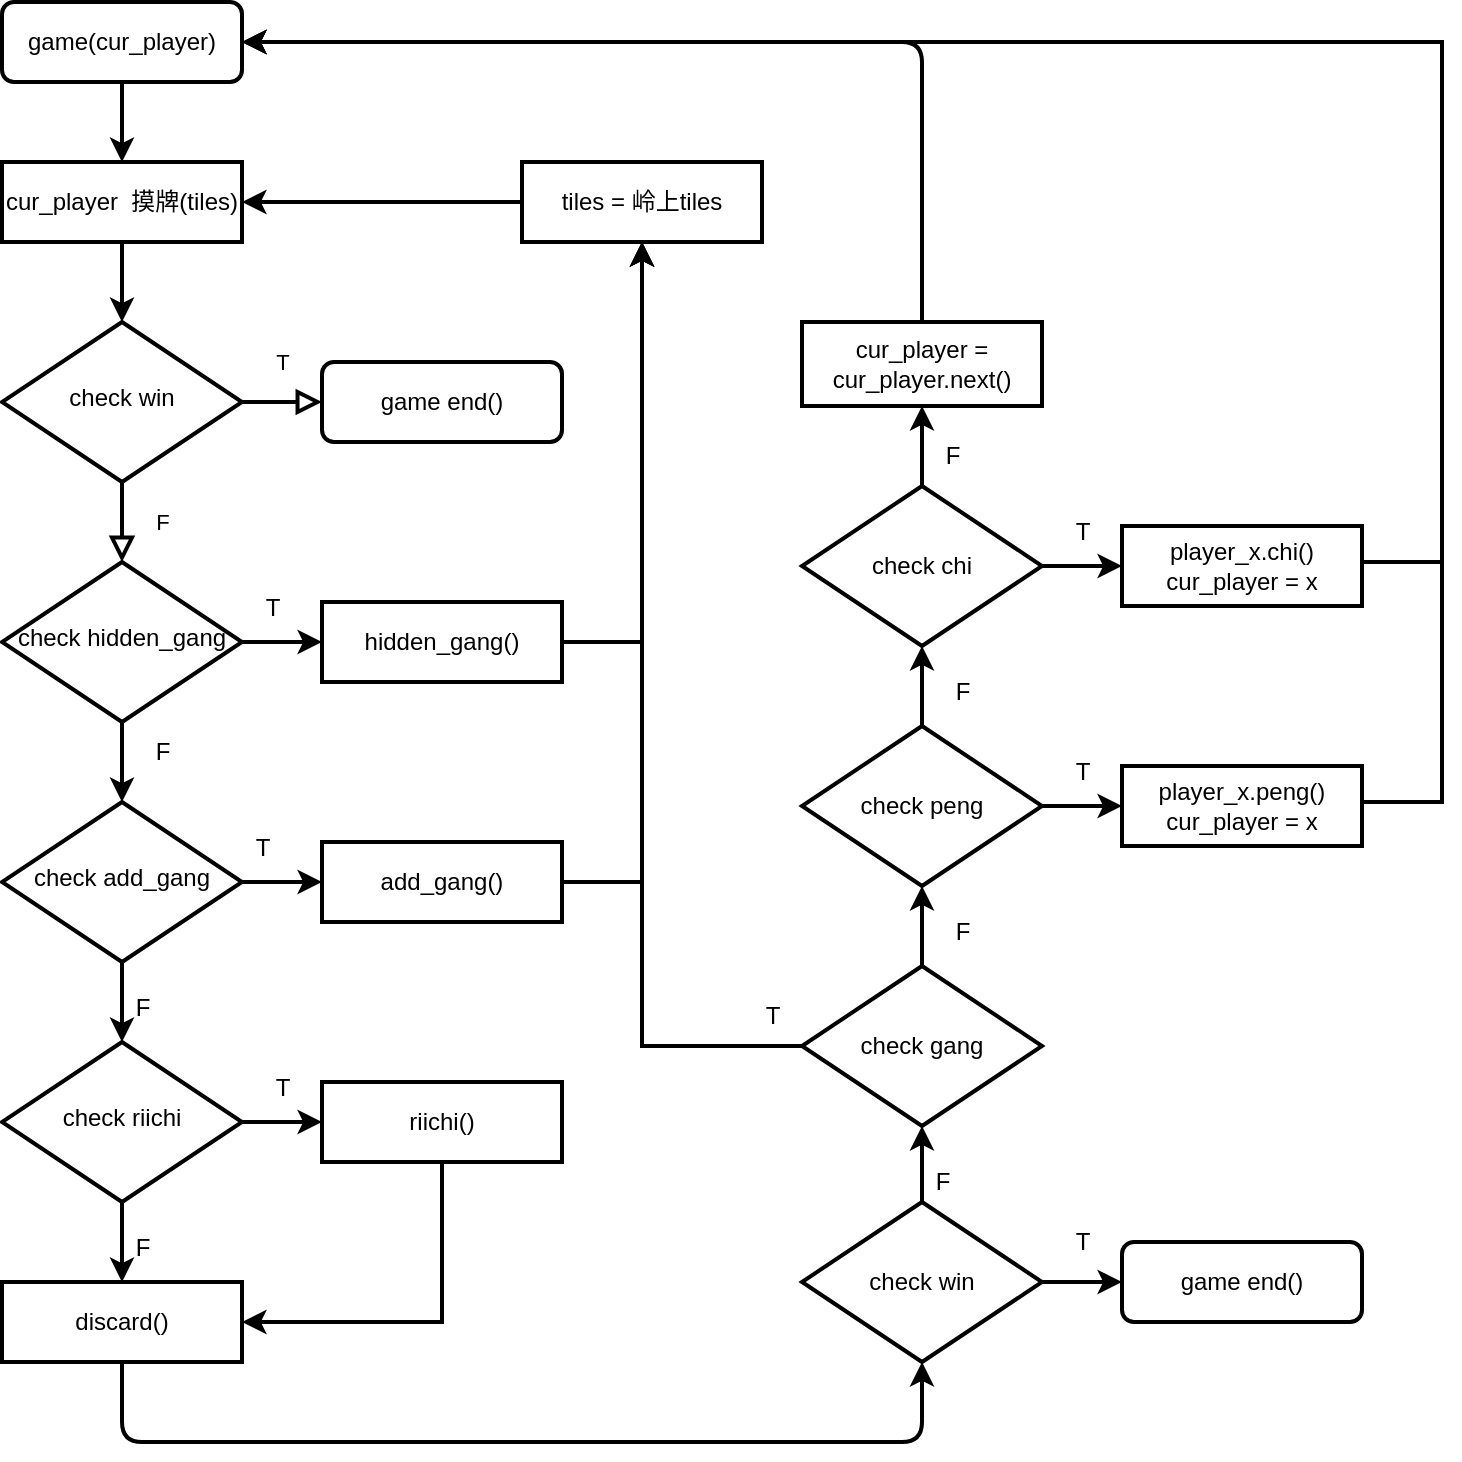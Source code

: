 <mxfile version="24.0.4" type="device">
  <diagram id="C5RBs43oDa-KdzZeNtuy" name="Page-1">
    <mxGraphModel dx="1122" dy="793" grid="1" gridSize="10" guides="1" tooltips="1" connect="1" arrows="1" fold="1" page="1" pageScale="1" pageWidth="827" pageHeight="1169" math="0" shadow="0">
      <root>
        <mxCell id="WIyWlLk6GJQsqaUBKTNV-0" />
        <mxCell id="WIyWlLk6GJQsqaUBKTNV-1" parent="WIyWlLk6GJQsqaUBKTNV-0" />
        <mxCell id="XQkO3kHhgzbG23Czoy1l-2" style="edgeStyle=orthogonalEdgeStyle;rounded=0;orthogonalLoop=1;jettySize=auto;html=1;entryX=0.5;entryY=0;entryDx=0;entryDy=0;strokeWidth=2;" parent="WIyWlLk6GJQsqaUBKTNV-1" source="WIyWlLk6GJQsqaUBKTNV-3" target="XQkO3kHhgzbG23Czoy1l-0" edge="1">
          <mxGeometry relative="1" as="geometry" />
        </mxCell>
        <mxCell id="WIyWlLk6GJQsqaUBKTNV-3" value="game(cur_player)" style="rounded=1;whiteSpace=wrap;html=1;fontSize=12;glass=0;strokeWidth=2;shadow=0;" parent="WIyWlLk6GJQsqaUBKTNV-1" vertex="1">
          <mxGeometry x="40" y="40" width="120" height="40" as="geometry" />
        </mxCell>
        <mxCell id="WIyWlLk6GJQsqaUBKTNV-4" value="F" style="rounded=0;html=1;jettySize=auto;orthogonalLoop=1;fontSize=11;endArrow=block;endFill=0;endSize=8;strokeWidth=2;shadow=0;labelBackgroundColor=none;edgeStyle=orthogonalEdgeStyle;" parent="WIyWlLk6GJQsqaUBKTNV-1" source="WIyWlLk6GJQsqaUBKTNV-6" target="WIyWlLk6GJQsqaUBKTNV-10" edge="1">
          <mxGeometry y="20" relative="1" as="geometry">
            <mxPoint as="offset" />
          </mxGeometry>
        </mxCell>
        <mxCell id="WIyWlLk6GJQsqaUBKTNV-5" value="T" style="edgeStyle=orthogonalEdgeStyle;rounded=0;html=1;jettySize=auto;orthogonalLoop=1;fontSize=11;endArrow=block;endFill=0;endSize=8;strokeWidth=2;shadow=0;labelBackgroundColor=none;" parent="WIyWlLk6GJQsqaUBKTNV-1" source="WIyWlLk6GJQsqaUBKTNV-6" target="WIyWlLk6GJQsqaUBKTNV-7" edge="1">
          <mxGeometry y="20" relative="1" as="geometry">
            <mxPoint as="offset" />
          </mxGeometry>
        </mxCell>
        <mxCell id="WIyWlLk6GJQsqaUBKTNV-6" value="check win" style="rhombus;whiteSpace=wrap;html=1;shadow=0;fontFamily=Helvetica;fontSize=12;align=center;strokeWidth=2;spacing=6;spacingTop=-4;" parent="WIyWlLk6GJQsqaUBKTNV-1" vertex="1">
          <mxGeometry x="40" y="200" width="120" height="80" as="geometry" />
        </mxCell>
        <mxCell id="WIyWlLk6GJQsqaUBKTNV-7" value="game end()" style="rounded=1;whiteSpace=wrap;html=1;fontSize=12;glass=0;strokeWidth=2;shadow=0;" parent="WIyWlLk6GJQsqaUBKTNV-1" vertex="1">
          <mxGeometry x="200" y="220" width="120" height="40" as="geometry" />
        </mxCell>
        <mxCell id="XQkO3kHhgzbG23Czoy1l-5" style="edgeStyle=orthogonalEdgeStyle;rounded=0;orthogonalLoop=1;jettySize=auto;html=1;entryX=0;entryY=0.5;entryDx=0;entryDy=0;strokeWidth=2;" parent="WIyWlLk6GJQsqaUBKTNV-1" source="WIyWlLk6GJQsqaUBKTNV-10" target="XQkO3kHhgzbG23Czoy1l-4" edge="1">
          <mxGeometry relative="1" as="geometry" />
        </mxCell>
        <mxCell id="XQkO3kHhgzbG23Czoy1l-11" style="edgeStyle=orthogonalEdgeStyle;rounded=0;orthogonalLoop=1;jettySize=auto;html=1;entryX=0.5;entryY=0;entryDx=0;entryDy=0;strokeWidth=2;" parent="WIyWlLk6GJQsqaUBKTNV-1" source="WIyWlLk6GJQsqaUBKTNV-10" target="XQkO3kHhgzbG23Czoy1l-10" edge="1">
          <mxGeometry relative="1" as="geometry" />
        </mxCell>
        <mxCell id="WIyWlLk6GJQsqaUBKTNV-10" value="check hidden_gang" style="rhombus;whiteSpace=wrap;html=1;shadow=0;fontFamily=Helvetica;fontSize=12;align=center;strokeWidth=2;spacing=6;spacingTop=-4;" parent="WIyWlLk6GJQsqaUBKTNV-1" vertex="1">
          <mxGeometry x="40" y="320" width="120" height="80" as="geometry" />
        </mxCell>
        <mxCell id="XQkO3kHhgzbG23Czoy1l-3" style="edgeStyle=orthogonalEdgeStyle;rounded=0;orthogonalLoop=1;jettySize=auto;html=1;entryX=0.5;entryY=0;entryDx=0;entryDy=0;strokeWidth=2;" parent="WIyWlLk6GJQsqaUBKTNV-1" source="XQkO3kHhgzbG23Czoy1l-0" target="WIyWlLk6GJQsqaUBKTNV-6" edge="1">
          <mxGeometry relative="1" as="geometry" />
        </mxCell>
        <mxCell id="XQkO3kHhgzbG23Czoy1l-0" value="cur_player&amp;nbsp; 摸牌(tiles)" style="rounded=0;whiteSpace=wrap;html=1;strokeWidth=2;" parent="WIyWlLk6GJQsqaUBKTNV-1" vertex="1">
          <mxGeometry x="40" y="120" width="120" height="40" as="geometry" />
        </mxCell>
        <mxCell id="XQkO3kHhgzbG23Czoy1l-50" style="edgeStyle=orthogonalEdgeStyle;rounded=0;orthogonalLoop=1;jettySize=auto;html=1;entryX=0.5;entryY=1;entryDx=0;entryDy=0;strokeWidth=2;" parent="WIyWlLk6GJQsqaUBKTNV-1" source="XQkO3kHhgzbG23Czoy1l-4" target="XQkO3kHhgzbG23Czoy1l-48" edge="1">
          <mxGeometry relative="1" as="geometry">
            <Array as="points">
              <mxPoint x="360" y="360" />
            </Array>
          </mxGeometry>
        </mxCell>
        <mxCell id="XQkO3kHhgzbG23Czoy1l-4" value="hidden_gang()" style="rounded=0;whiteSpace=wrap;html=1;strokeWidth=2;" parent="WIyWlLk6GJQsqaUBKTNV-1" vertex="1">
          <mxGeometry x="200" y="340" width="120" height="40" as="geometry" />
        </mxCell>
        <mxCell id="XQkO3kHhgzbG23Czoy1l-8" value="T" style="text;html=1;align=center;verticalAlign=middle;resizable=0;points=[];autosize=1;strokeColor=none;fillColor=none;strokeWidth=2;" parent="WIyWlLk6GJQsqaUBKTNV-1" vertex="1">
          <mxGeometry x="160" y="328" width="30" height="30" as="geometry" />
        </mxCell>
        <mxCell id="XQkO3kHhgzbG23Czoy1l-14" style="edgeStyle=orthogonalEdgeStyle;rounded=0;orthogonalLoop=1;jettySize=auto;html=1;exitX=1;exitY=0.5;exitDx=0;exitDy=0;entryX=0;entryY=0.5;entryDx=0;entryDy=0;strokeWidth=2;" parent="WIyWlLk6GJQsqaUBKTNV-1" source="XQkO3kHhgzbG23Czoy1l-10" target="XQkO3kHhgzbG23Czoy1l-13" edge="1">
          <mxGeometry relative="1" as="geometry" />
        </mxCell>
        <mxCell id="XQkO3kHhgzbG23Czoy1l-18" style="edgeStyle=orthogonalEdgeStyle;rounded=0;orthogonalLoop=1;jettySize=auto;html=1;entryX=0.5;entryY=0;entryDx=0;entryDy=0;strokeWidth=2;" parent="WIyWlLk6GJQsqaUBKTNV-1" source="XQkO3kHhgzbG23Czoy1l-10" target="XQkO3kHhgzbG23Czoy1l-17" edge="1">
          <mxGeometry relative="1" as="geometry" />
        </mxCell>
        <mxCell id="XQkO3kHhgzbG23Czoy1l-10" value="check add_gang" style="rhombus;whiteSpace=wrap;html=1;shadow=0;fontFamily=Helvetica;fontSize=12;align=center;strokeWidth=2;spacing=6;spacingTop=-4;" parent="WIyWlLk6GJQsqaUBKTNV-1" vertex="1">
          <mxGeometry x="40" y="440" width="120" height="80" as="geometry" />
        </mxCell>
        <mxCell id="XQkO3kHhgzbG23Czoy1l-12" value="F" style="text;html=1;align=center;verticalAlign=middle;resizable=0;points=[];autosize=1;strokeColor=none;fillColor=none;strokeWidth=2;" parent="WIyWlLk6GJQsqaUBKTNV-1" vertex="1">
          <mxGeometry x="105" y="400" width="30" height="30" as="geometry" />
        </mxCell>
        <mxCell id="XQkO3kHhgzbG23Czoy1l-51" style="edgeStyle=orthogonalEdgeStyle;rounded=0;orthogonalLoop=1;jettySize=auto;html=1;entryX=0.5;entryY=1;entryDx=0;entryDy=0;strokeWidth=2;" parent="WIyWlLk6GJQsqaUBKTNV-1" source="XQkO3kHhgzbG23Czoy1l-13" target="XQkO3kHhgzbG23Czoy1l-48" edge="1">
          <mxGeometry relative="1" as="geometry">
            <Array as="points">
              <mxPoint x="360" y="480" />
            </Array>
          </mxGeometry>
        </mxCell>
        <mxCell id="XQkO3kHhgzbG23Czoy1l-13" value="add_gang()" style="rounded=0;whiteSpace=wrap;html=1;strokeWidth=2;" parent="WIyWlLk6GJQsqaUBKTNV-1" vertex="1">
          <mxGeometry x="200" y="460" width="120" height="40" as="geometry" />
        </mxCell>
        <mxCell id="XQkO3kHhgzbG23Czoy1l-15" value="T" style="text;html=1;align=center;verticalAlign=middle;resizable=0;points=[];autosize=1;strokeColor=none;fillColor=none;strokeWidth=2;" parent="WIyWlLk6GJQsqaUBKTNV-1" vertex="1">
          <mxGeometry x="155" y="448" width="30" height="30" as="geometry" />
        </mxCell>
        <mxCell id="XQkO3kHhgzbG23Czoy1l-21" style="edgeStyle=orthogonalEdgeStyle;rounded=0;orthogonalLoop=1;jettySize=auto;html=1;exitX=1;exitY=0.5;exitDx=0;exitDy=0;entryX=0;entryY=0.5;entryDx=0;entryDy=0;strokeWidth=2;" parent="WIyWlLk6GJQsqaUBKTNV-1" source="XQkO3kHhgzbG23Czoy1l-17" target="XQkO3kHhgzbG23Czoy1l-20" edge="1">
          <mxGeometry relative="1" as="geometry" />
        </mxCell>
        <mxCell id="XQkO3kHhgzbG23Czoy1l-24" style="edgeStyle=orthogonalEdgeStyle;rounded=0;orthogonalLoop=1;jettySize=auto;html=1;entryX=0.5;entryY=0;entryDx=0;entryDy=0;strokeWidth=2;" parent="WIyWlLk6GJQsqaUBKTNV-1" source="XQkO3kHhgzbG23Czoy1l-17" target="XQkO3kHhgzbG23Czoy1l-23" edge="1">
          <mxGeometry relative="1" as="geometry" />
        </mxCell>
        <mxCell id="XQkO3kHhgzbG23Czoy1l-17" value="check riichi" style="rhombus;whiteSpace=wrap;html=1;shadow=0;fontFamily=Helvetica;fontSize=12;align=center;strokeWidth=2;spacing=6;spacingTop=-4;" parent="WIyWlLk6GJQsqaUBKTNV-1" vertex="1">
          <mxGeometry x="40" y="560" width="120" height="80" as="geometry" />
        </mxCell>
        <mxCell id="XQkO3kHhgzbG23Czoy1l-19" value="F" style="text;html=1;align=center;verticalAlign=middle;resizable=0;points=[];autosize=1;strokeColor=none;fillColor=none;strokeWidth=2;" parent="WIyWlLk6GJQsqaUBKTNV-1" vertex="1">
          <mxGeometry x="95" y="528" width="30" height="30" as="geometry" />
        </mxCell>
        <mxCell id="XQkO3kHhgzbG23Czoy1l-27" style="edgeStyle=orthogonalEdgeStyle;rounded=0;orthogonalLoop=1;jettySize=auto;html=1;entryX=1;entryY=0.5;entryDx=0;entryDy=0;strokeWidth=2;" parent="WIyWlLk6GJQsqaUBKTNV-1" source="XQkO3kHhgzbG23Czoy1l-20" target="XQkO3kHhgzbG23Czoy1l-23" edge="1">
          <mxGeometry relative="1" as="geometry">
            <Array as="points">
              <mxPoint x="260" y="700" />
            </Array>
          </mxGeometry>
        </mxCell>
        <mxCell id="XQkO3kHhgzbG23Czoy1l-20" value="riichi()" style="rounded=0;whiteSpace=wrap;html=1;strokeWidth=2;" parent="WIyWlLk6GJQsqaUBKTNV-1" vertex="1">
          <mxGeometry x="200" y="580" width="120" height="40" as="geometry" />
        </mxCell>
        <mxCell id="XQkO3kHhgzbG23Czoy1l-22" value="T" style="text;html=1;align=center;verticalAlign=middle;resizable=0;points=[];autosize=1;strokeColor=none;fillColor=none;strokeWidth=2;" parent="WIyWlLk6GJQsqaUBKTNV-1" vertex="1">
          <mxGeometry x="165" y="568" width="30" height="30" as="geometry" />
        </mxCell>
        <mxCell id="9" style="edgeStyle=none;html=1;entryX=0.5;entryY=1;entryDx=0;entryDy=0;strokeWidth=2;" parent="WIyWlLk6GJQsqaUBKTNV-1" source="XQkO3kHhgzbG23Czoy1l-23" target="7" edge="1">
          <mxGeometry relative="1" as="geometry">
            <Array as="points">
              <mxPoint x="100" y="760" />
              <mxPoint x="500" y="760" />
            </Array>
          </mxGeometry>
        </mxCell>
        <mxCell id="XQkO3kHhgzbG23Czoy1l-23" value="discard()" style="rounded=0;whiteSpace=wrap;html=1;strokeWidth=2;" parent="WIyWlLk6GJQsqaUBKTNV-1" vertex="1">
          <mxGeometry x="40" y="680" width="120" height="40" as="geometry" />
        </mxCell>
        <mxCell id="XQkO3kHhgzbG23Czoy1l-25" value="F" style="text;html=1;align=center;verticalAlign=middle;resizable=0;points=[];autosize=1;strokeColor=none;fillColor=none;strokeWidth=2;" parent="WIyWlLk6GJQsqaUBKTNV-1" vertex="1">
          <mxGeometry x="95" y="648" width="30" height="30" as="geometry" />
        </mxCell>
        <mxCell id="XQkO3kHhgzbG23Czoy1l-33" style="edgeStyle=orthogonalEdgeStyle;rounded=0;orthogonalLoop=1;jettySize=auto;html=1;entryX=0.5;entryY=1;entryDx=0;entryDy=0;strokeWidth=2;" parent="WIyWlLk6GJQsqaUBKTNV-1" source="XQkO3kHhgzbG23Czoy1l-30" target="XQkO3kHhgzbG23Czoy1l-31" edge="1">
          <mxGeometry relative="1" as="geometry" />
        </mxCell>
        <mxCell id="XQkO3kHhgzbG23Czoy1l-53" style="edgeStyle=orthogonalEdgeStyle;rounded=0;orthogonalLoop=1;jettySize=auto;html=1;entryX=0.5;entryY=1;entryDx=0;entryDy=0;strokeWidth=2;" parent="WIyWlLk6GJQsqaUBKTNV-1" source="XQkO3kHhgzbG23Czoy1l-30" target="XQkO3kHhgzbG23Czoy1l-48" edge="1">
          <mxGeometry relative="1" as="geometry" />
        </mxCell>
        <mxCell id="XQkO3kHhgzbG23Czoy1l-30" value="check gang" style="rhombus;whiteSpace=wrap;html=1;strokeWidth=2;" parent="WIyWlLk6GJQsqaUBKTNV-1" vertex="1">
          <mxGeometry x="440" y="522" width="120" height="80" as="geometry" />
        </mxCell>
        <mxCell id="XQkO3kHhgzbG23Czoy1l-34" style="edgeStyle=orthogonalEdgeStyle;rounded=0;orthogonalLoop=1;jettySize=auto;html=1;entryX=0.5;entryY=1;entryDx=0;entryDy=0;strokeWidth=2;" parent="WIyWlLk6GJQsqaUBKTNV-1" source="XQkO3kHhgzbG23Czoy1l-31" target="XQkO3kHhgzbG23Czoy1l-32" edge="1">
          <mxGeometry relative="1" as="geometry" />
        </mxCell>
        <mxCell id="XQkO3kHhgzbG23Czoy1l-40" style="edgeStyle=orthogonalEdgeStyle;rounded=0;orthogonalLoop=1;jettySize=auto;html=1;entryX=0;entryY=0.5;entryDx=0;entryDy=0;strokeWidth=2;" parent="WIyWlLk6GJQsqaUBKTNV-1" source="XQkO3kHhgzbG23Czoy1l-31" target="XQkO3kHhgzbG23Czoy1l-39" edge="1">
          <mxGeometry relative="1" as="geometry" />
        </mxCell>
        <mxCell id="XQkO3kHhgzbG23Czoy1l-31" value="check peng" style="rhombus;whiteSpace=wrap;html=1;strokeWidth=2;" parent="WIyWlLk6GJQsqaUBKTNV-1" vertex="1">
          <mxGeometry x="440" y="402" width="120" height="80" as="geometry" />
        </mxCell>
        <mxCell id="XQkO3kHhgzbG23Czoy1l-44" style="edgeStyle=orthogonalEdgeStyle;rounded=0;orthogonalLoop=1;jettySize=auto;html=1;entryX=0;entryY=0.5;entryDx=0;entryDy=0;strokeWidth=2;" parent="WIyWlLk6GJQsqaUBKTNV-1" source="XQkO3kHhgzbG23Czoy1l-32" target="XQkO3kHhgzbG23Czoy1l-42" edge="1">
          <mxGeometry relative="1" as="geometry" />
        </mxCell>
        <mxCell id="1" style="edgeStyle=none;html=1;exitX=0.5;exitY=0;exitDx=0;exitDy=0;entryX=0.5;entryY=1;entryDx=0;entryDy=0;strokeWidth=2;" parent="WIyWlLk6GJQsqaUBKTNV-1" source="XQkO3kHhgzbG23Czoy1l-32" target="0" edge="1">
          <mxGeometry relative="1" as="geometry" />
        </mxCell>
        <mxCell id="XQkO3kHhgzbG23Czoy1l-32" value="check chi" style="rhombus;whiteSpace=wrap;html=1;strokeWidth=2;" parent="WIyWlLk6GJQsqaUBKTNV-1" vertex="1">
          <mxGeometry x="440" y="282" width="120" height="80" as="geometry" />
        </mxCell>
        <mxCell id="XQkO3kHhgzbG23Czoy1l-35" value="F" style="text;html=1;align=center;verticalAlign=middle;resizable=0;points=[];autosize=1;strokeColor=none;fillColor=none;strokeWidth=2;" parent="WIyWlLk6GJQsqaUBKTNV-1" vertex="1">
          <mxGeometry x="505" y="490" width="30" height="30" as="geometry" />
        </mxCell>
        <mxCell id="XQkO3kHhgzbG23Czoy1l-36" value="F" style="text;html=1;align=center;verticalAlign=middle;resizable=0;points=[];autosize=1;strokeColor=none;fillColor=none;strokeWidth=2;" parent="WIyWlLk6GJQsqaUBKTNV-1" vertex="1">
          <mxGeometry x="505" y="370" width="30" height="30" as="geometry" />
        </mxCell>
        <mxCell id="XQkO3kHhgzbG23Czoy1l-38" value="T" style="text;html=1;align=center;verticalAlign=middle;resizable=0;points=[];autosize=1;strokeColor=none;fillColor=none;strokeWidth=2;" parent="WIyWlLk6GJQsqaUBKTNV-1" vertex="1">
          <mxGeometry x="410" y="532" width="30" height="30" as="geometry" />
        </mxCell>
        <mxCell id="XQkO3kHhgzbG23Czoy1l-47" style="edgeStyle=orthogonalEdgeStyle;rounded=0;orthogonalLoop=1;jettySize=auto;html=1;entryX=1;entryY=0.5;entryDx=0;entryDy=0;strokeWidth=2;" parent="WIyWlLk6GJQsqaUBKTNV-1" source="XQkO3kHhgzbG23Czoy1l-39" target="WIyWlLk6GJQsqaUBKTNV-3" edge="1">
          <mxGeometry relative="1" as="geometry">
            <Array as="points">
              <mxPoint x="760" y="440" />
              <mxPoint x="760" y="60" />
            </Array>
          </mxGeometry>
        </mxCell>
        <mxCell id="XQkO3kHhgzbG23Czoy1l-39" value="player_x.peng()&lt;div&gt;cur_player = x&lt;/div&gt;" style="rounded=0;whiteSpace=wrap;html=1;strokeWidth=2;" parent="WIyWlLk6GJQsqaUBKTNV-1" vertex="1">
          <mxGeometry x="600" y="422" width="120" height="40" as="geometry" />
        </mxCell>
        <mxCell id="XQkO3kHhgzbG23Czoy1l-41" value="T" style="text;html=1;align=center;verticalAlign=middle;resizable=0;points=[];autosize=1;strokeColor=none;fillColor=none;strokeWidth=2;" parent="WIyWlLk6GJQsqaUBKTNV-1" vertex="1">
          <mxGeometry x="565" y="410" width="30" height="30" as="geometry" />
        </mxCell>
        <mxCell id="XQkO3kHhgzbG23Czoy1l-45" style="edgeStyle=orthogonalEdgeStyle;rounded=0;orthogonalLoop=1;jettySize=auto;html=1;entryX=1;entryY=0.5;entryDx=0;entryDy=0;strokeWidth=2;" parent="WIyWlLk6GJQsqaUBKTNV-1" source="XQkO3kHhgzbG23Czoy1l-42" target="WIyWlLk6GJQsqaUBKTNV-3" edge="1">
          <mxGeometry relative="1" as="geometry">
            <Array as="points">
              <mxPoint x="760" y="320" />
              <mxPoint x="760" y="60" />
            </Array>
          </mxGeometry>
        </mxCell>
        <mxCell id="XQkO3kHhgzbG23Czoy1l-42" value="player_x.chi()&lt;div&gt;cur_player = x&lt;/div&gt;" style="rounded=0;whiteSpace=wrap;html=1;strokeWidth=2;" parent="WIyWlLk6GJQsqaUBKTNV-1" vertex="1">
          <mxGeometry x="600" y="302" width="120" height="40" as="geometry" />
        </mxCell>
        <mxCell id="XQkO3kHhgzbG23Czoy1l-49" style="edgeStyle=orthogonalEdgeStyle;rounded=0;orthogonalLoop=1;jettySize=auto;html=1;entryX=1;entryY=0.5;entryDx=0;entryDy=0;strokeWidth=2;" parent="WIyWlLk6GJQsqaUBKTNV-1" source="XQkO3kHhgzbG23Czoy1l-48" target="XQkO3kHhgzbG23Czoy1l-0" edge="1">
          <mxGeometry relative="1" as="geometry" />
        </mxCell>
        <mxCell id="XQkO3kHhgzbG23Czoy1l-48" value="tiles = 岭上tiles" style="rounded=0;whiteSpace=wrap;html=1;strokeWidth=2;" parent="WIyWlLk6GJQsqaUBKTNV-1" vertex="1">
          <mxGeometry x="300" y="120" width="120" height="40" as="geometry" />
        </mxCell>
        <mxCell id="XQkO3kHhgzbG23Czoy1l-54" value="T" style="text;html=1;align=center;verticalAlign=middle;resizable=0;points=[];autosize=1;strokeColor=none;fillColor=none;strokeWidth=2;" parent="WIyWlLk6GJQsqaUBKTNV-1" vertex="1">
          <mxGeometry x="565" y="290" width="30" height="30" as="geometry" />
        </mxCell>
        <mxCell id="6" style="edgeStyle=none;html=1;entryX=1;entryY=0.5;entryDx=0;entryDy=0;strokeWidth=2;" parent="WIyWlLk6GJQsqaUBKTNV-1" source="0" target="WIyWlLk6GJQsqaUBKTNV-3" edge="1">
          <mxGeometry relative="1" as="geometry">
            <Array as="points">
              <mxPoint x="500" y="60" />
            </Array>
          </mxGeometry>
        </mxCell>
        <mxCell id="0" value="cur_player = cur_player.next()" style="rounded=0;whiteSpace=wrap;html=1;strokeWidth=2;" parent="WIyWlLk6GJQsqaUBKTNV-1" vertex="1">
          <mxGeometry x="440" y="200" width="120" height="42" as="geometry" />
        </mxCell>
        <mxCell id="2" value="F" style="text;html=1;align=center;verticalAlign=middle;resizable=0;points=[];autosize=1;strokeColor=none;fillColor=none;strokeWidth=2;" parent="WIyWlLk6GJQsqaUBKTNV-1" vertex="1">
          <mxGeometry x="500" y="252" width="30" height="30" as="geometry" />
        </mxCell>
        <mxCell id="10" style="edgeStyle=none;html=1;entryX=0.5;entryY=1;entryDx=0;entryDy=0;strokeWidth=2;" parent="WIyWlLk6GJQsqaUBKTNV-1" source="7" target="XQkO3kHhgzbG23Czoy1l-30" edge="1">
          <mxGeometry relative="1" as="geometry" />
        </mxCell>
        <mxCell id="13" style="edgeStyle=none;html=1;entryX=0;entryY=0.5;entryDx=0;entryDy=0;strokeWidth=2;" parent="WIyWlLk6GJQsqaUBKTNV-1" source="7" target="12" edge="1">
          <mxGeometry relative="1" as="geometry" />
        </mxCell>
        <mxCell id="7" value="check win" style="rhombus;whiteSpace=wrap;html=1;strokeWidth=2;" parent="WIyWlLk6GJQsqaUBKTNV-1" vertex="1">
          <mxGeometry x="440" y="640" width="120" height="80" as="geometry" />
        </mxCell>
        <mxCell id="11" value="F" style="text;html=1;align=center;verticalAlign=middle;resizable=0;points=[];autosize=1;strokeColor=none;fillColor=none;strokeWidth=2;" parent="WIyWlLk6GJQsqaUBKTNV-1" vertex="1">
          <mxGeometry x="495" y="615" width="30" height="30" as="geometry" />
        </mxCell>
        <mxCell id="12" value="game end()" style="rounded=1;whiteSpace=wrap;html=1;fontSize=12;glass=0;strokeWidth=2;shadow=0;" parent="WIyWlLk6GJQsqaUBKTNV-1" vertex="1">
          <mxGeometry x="600" y="660" width="120" height="40" as="geometry" />
        </mxCell>
        <mxCell id="14" value="T" style="text;html=1;align=center;verticalAlign=middle;resizable=0;points=[];autosize=1;strokeColor=none;fillColor=none;strokeWidth=2;" parent="WIyWlLk6GJQsqaUBKTNV-1" vertex="1">
          <mxGeometry x="565" y="645" width="30" height="30" as="geometry" />
        </mxCell>
      </root>
    </mxGraphModel>
  </diagram>
</mxfile>
